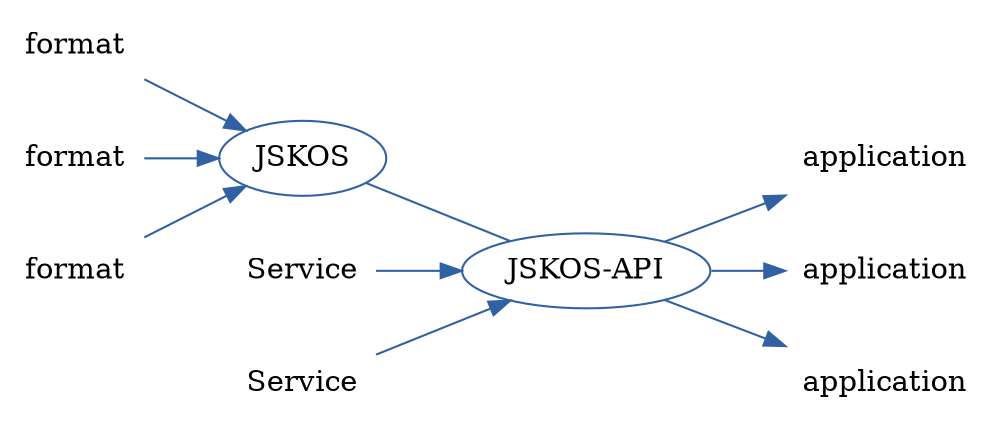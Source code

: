 digraph {
    graph[rankdir=LR]
    node[shape=plaintext]
    edge[color="#3161a3"]

    format -> JSKOS
    format2 -> JSKOS
    format3 -> JSKOS
    format2[label="format"]
    format3[label="format"]

    JSKOS -> JSKOSAPI [dir=both arrowtail=none arrowhead=none]
    Service -> JSKOSAPI
    Service2 -> JSKOSAPI
    Service2 [label="Service"]

    JSKOSAPI [label="JSKOS-API" shape=ellipse color="#3161a3"]
    JSKOS [shape=ellipse color="#3161a3"]

    JSKOSAPI -> application
    JSKOSAPI -> application2
    JSKOSAPI -> application3
    application2 [label="application"]
    application3 [label="application"]
}
